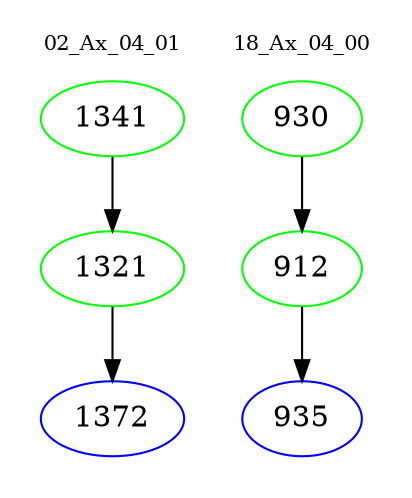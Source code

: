 digraph{
subgraph cluster_0 {
color = white
label = "02_Ax_04_01";
fontsize=10;
T0_1341 [label="1341", color="green"]
T0_1341 -> T0_1321 [color="black"]
T0_1321 [label="1321", color="green"]
T0_1321 -> T0_1372 [color="black"]
T0_1372 [label="1372", color="blue"]
}
subgraph cluster_1 {
color = white
label = "18_Ax_04_00";
fontsize=10;
T1_930 [label="930", color="green"]
T1_930 -> T1_912 [color="black"]
T1_912 [label="912", color="green"]
T1_912 -> T1_935 [color="black"]
T1_935 [label="935", color="blue"]
}
}
